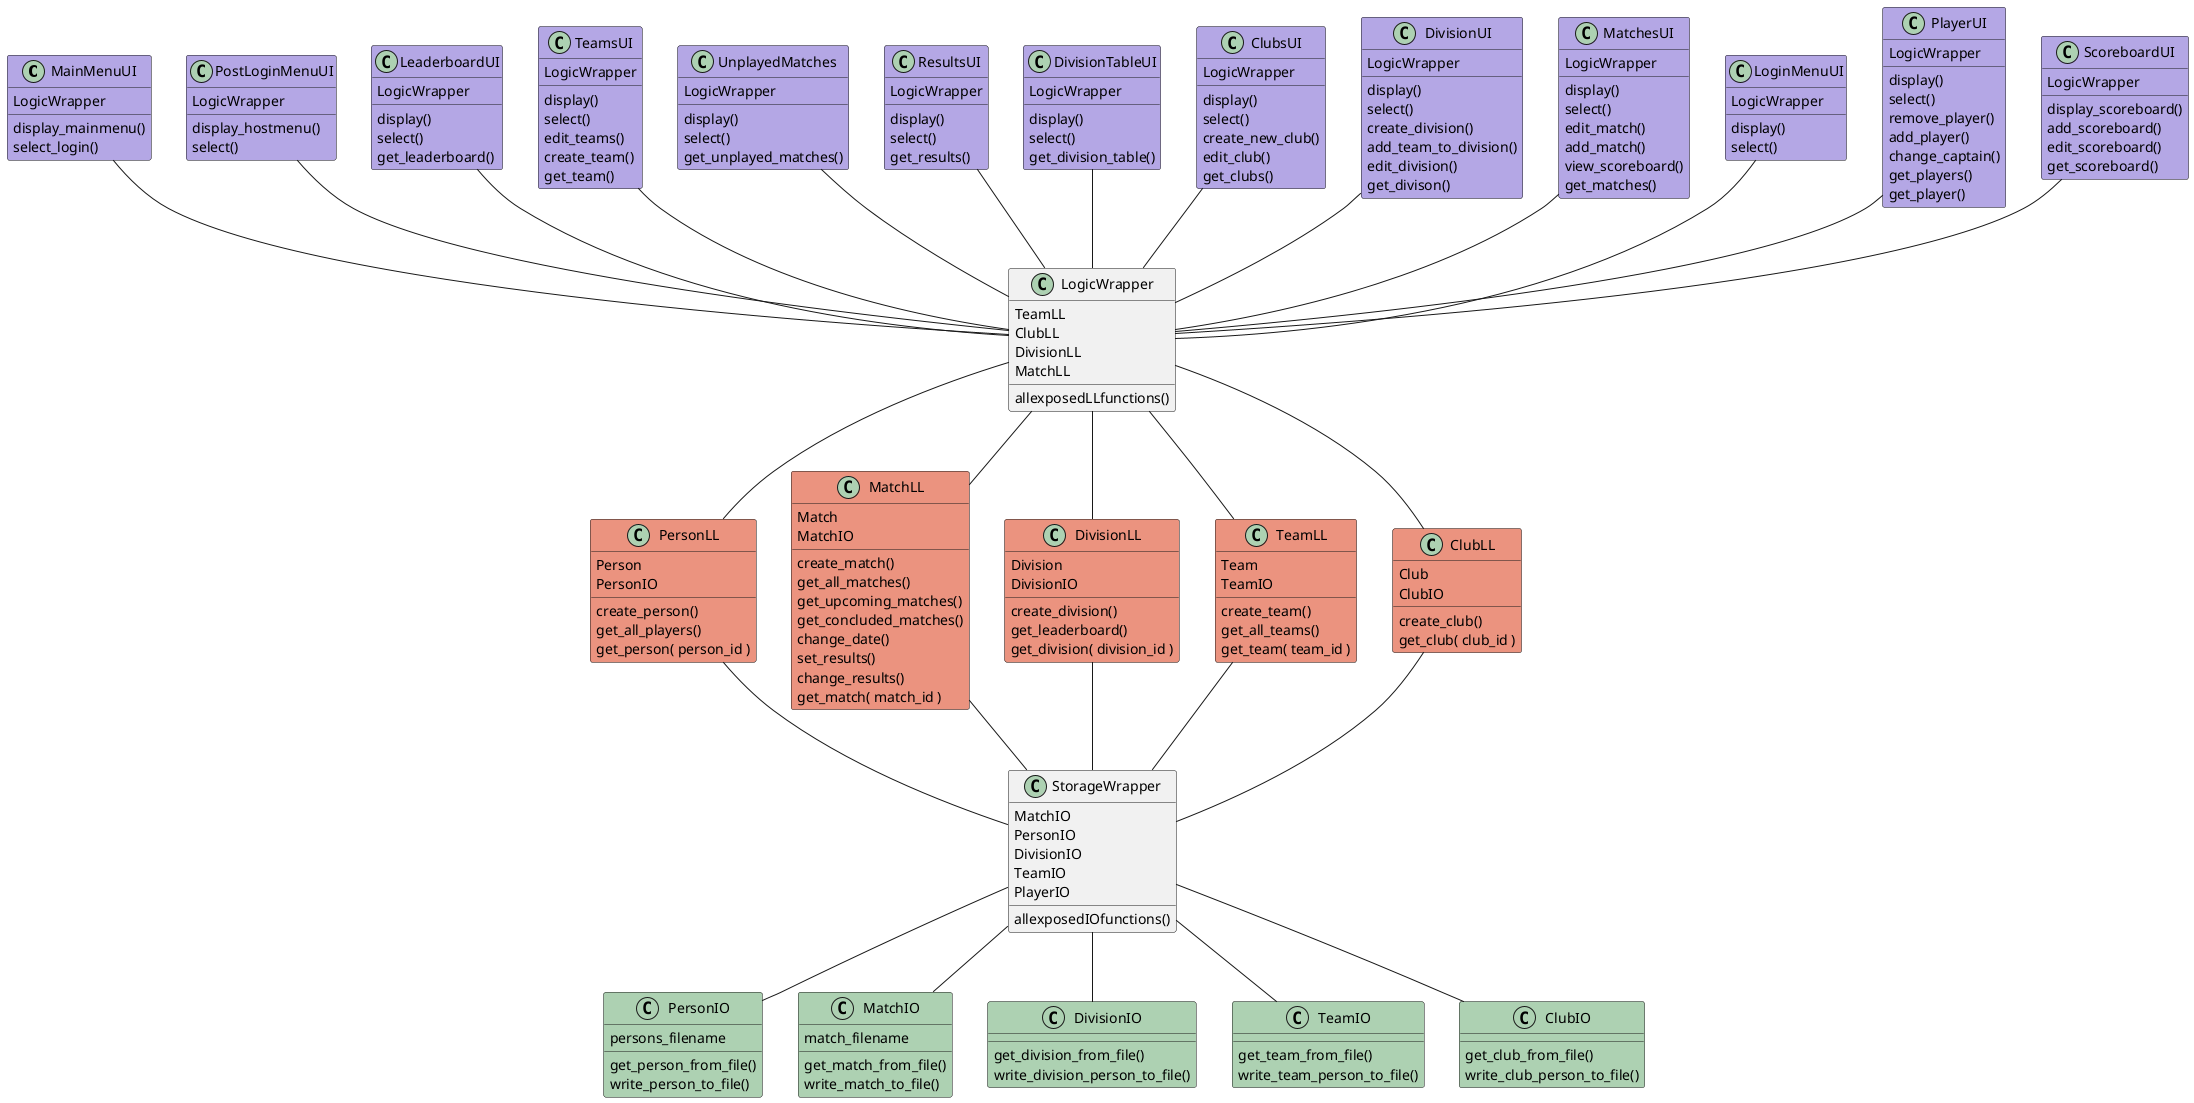 @startuml

class MainMenuUI  #B4a7e5 {
    LogicWrapper
    display_mainmenu()
    select_login()
}
class PostLoginMenuUI #B4a7e5 {
    LogicWrapper
    display_hostmenu()
    select()
}
class LeaderboardUI #B4a7e5 {
    LogicWrapper
    display()
    select()
    get_leaderboard()
}
class TeamsUI #B4a7e5{
    LogicWrapper
    display()
    select()
    edit_teams()
    create_team()
    get_team()
}
class UnplayedMatches #B4a7e5{
    LogicWrapper
    display()
    select()
    get_unplayed_matches()
}
class ResultsUI #B4a7e5{
    LogicWrapper
    display()
    select()
    get_results()
}
class DivisionTableUI #B4a7e5{
    LogicWrapper
    display()
    select()
    get_division_table()
}
class ClubsUI #B4a7e5{
    LogicWrapper
    display()
    select()
    create_new_club()
    edit_club()
    get_clubs()
}
class DivisionUI #B4a7e5{
    LogicWrapper
    display()
    select()
    create_division()
    add_team_to_division()
    edit_division()
    get_divison()
}
class MatchesUI #B4a7e5{
    LogicWrapper
    display()
    select()
    edit_match()
    add_match()
    view_scoreboard()
    get_matches()
}
class LoginMenuUI #B4a7e5{
    LogicWrapper
    display()
    select()
}

class PlayerUI #B4a7e5 {
    LogicWrapper
    display()
    select()
    remove_player()
    add_player()
    change_captain()
    get_players()
    get_player()
}

class ScoreboardUI #B4a7e5 {
    LogicWrapper
    display_scoreboard()
    add_scoreboard()
    edit_scoreboard()
    get_scoreboard()
}

class PersonLL #EB937F{
    Person
    PersonIO
    create_person()
    get_all_players()
    get_person( person_id )   
}

class MatchLL #EB937F{
    Match
    MatchIO
    create_match()
    get_all_matches()
    get_upcoming_matches()
    get_concluded_matches()
    change_date()
    set_results()
    change_results()
    get_match( match_id )   
}

class DivisionLL #EB937F {
    Division
    DivisionIO
    create_division()
    get_leaderboard()
    get_division( division_id )
}

class TeamLL #EB937F{
    Team
    TeamIO
    create_team()
    get_all_teams()
    get_team( team_id )
}

class ClubLL #EB937F {
    Club
    ClubIO
    create_club()
    get_club( club_id )
}

class LogicWrapper{
    TeamLL
    ClubLL
    DivisionLL
    MatchLL
    allexposedLLfunctions()
}



LogicWrapper -- TeamLL
LogicWrapper -- PersonLL
LogicWrapper -- ClubLL
LogicWrapper -- DivisionLL
LogicWrapper -- MatchLL

MainMenuUI  --  LogicWrapper
LeaderboardUI -- LogicWrapper
ScoreboardUI -- LogicWrapper
DivisionUI -- LogicWrapper
PostLoginMenuUI --  LogicWrapper
UnplayedMatches -- LogicWrapper
TeamsUI -- LogicWrapper
DivisionTableUI -- LogicWrapper
ClubsUI --  LogicWrapper
MatchesUI -- LogicWrapper
LoginMenuUI -- LogicWrapper
ResultsUI -- LogicWrapper
PlayerUI-- LogicWrapper



PersonLL -- StorageWrapper 
TeamLL -- StorageWrapper 
ClubLL -- StorageWrapper 
DivisionLL -- StorageWrapper 
MatchLL -- StorageWrapper 

/'
Storage layer
'/
class StorageWrapper{
    MatchIO
    PersonIO
    DivisionIO
    TeamIO
    PlayerIO
    allexposedIOfunctions()

}

class PersonIO #ADD1b2{
    persons_filename
    get_person_from_file()
    write_person_to_file()

}
class MatchIO #ADD1b2{
    match_filename
    get_match_from_file()
    write_match_to_file()

}
class DivisionIO #ADD1b2{
    get_division_from_file()
    write_division_person_to_file()
}
class TeamIO  #ADD1b2  {
    get_team_from_file()
    write_team_person_to_file()
}
class ClubIO  #ADD1b2 {
    get_club_from_file()
    write_club_person_to_file()

}

StorageWrapper -- MatchIO
StorageWrapper -- PersonIO
StorageWrapper -- DivisionIO
StorageWrapper -- TeamIO
StorageWrapper -- ClubIO

@enduml